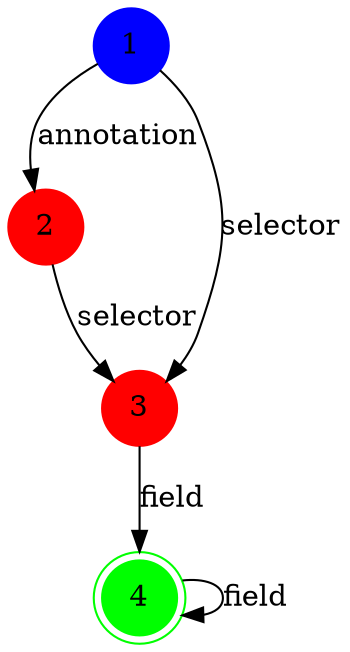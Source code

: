 digraph KeyRef {
  mindist = 2.0
  1 -> 2 [label="annotation"]
  1 -> 3 [label="selector"]
  2 -> 3 [label="selector"]
  3 -> 4 [label="field"]
  4 -> 4 [label="field"]
  1 [shape=circle, style=filled, color=blue]
  2 [shape=circle, style=filled, color=red]
  3 [shape=circle, style=filled, color=red]
  4 [shape=doublecircle, style=filled, color=green]
}
